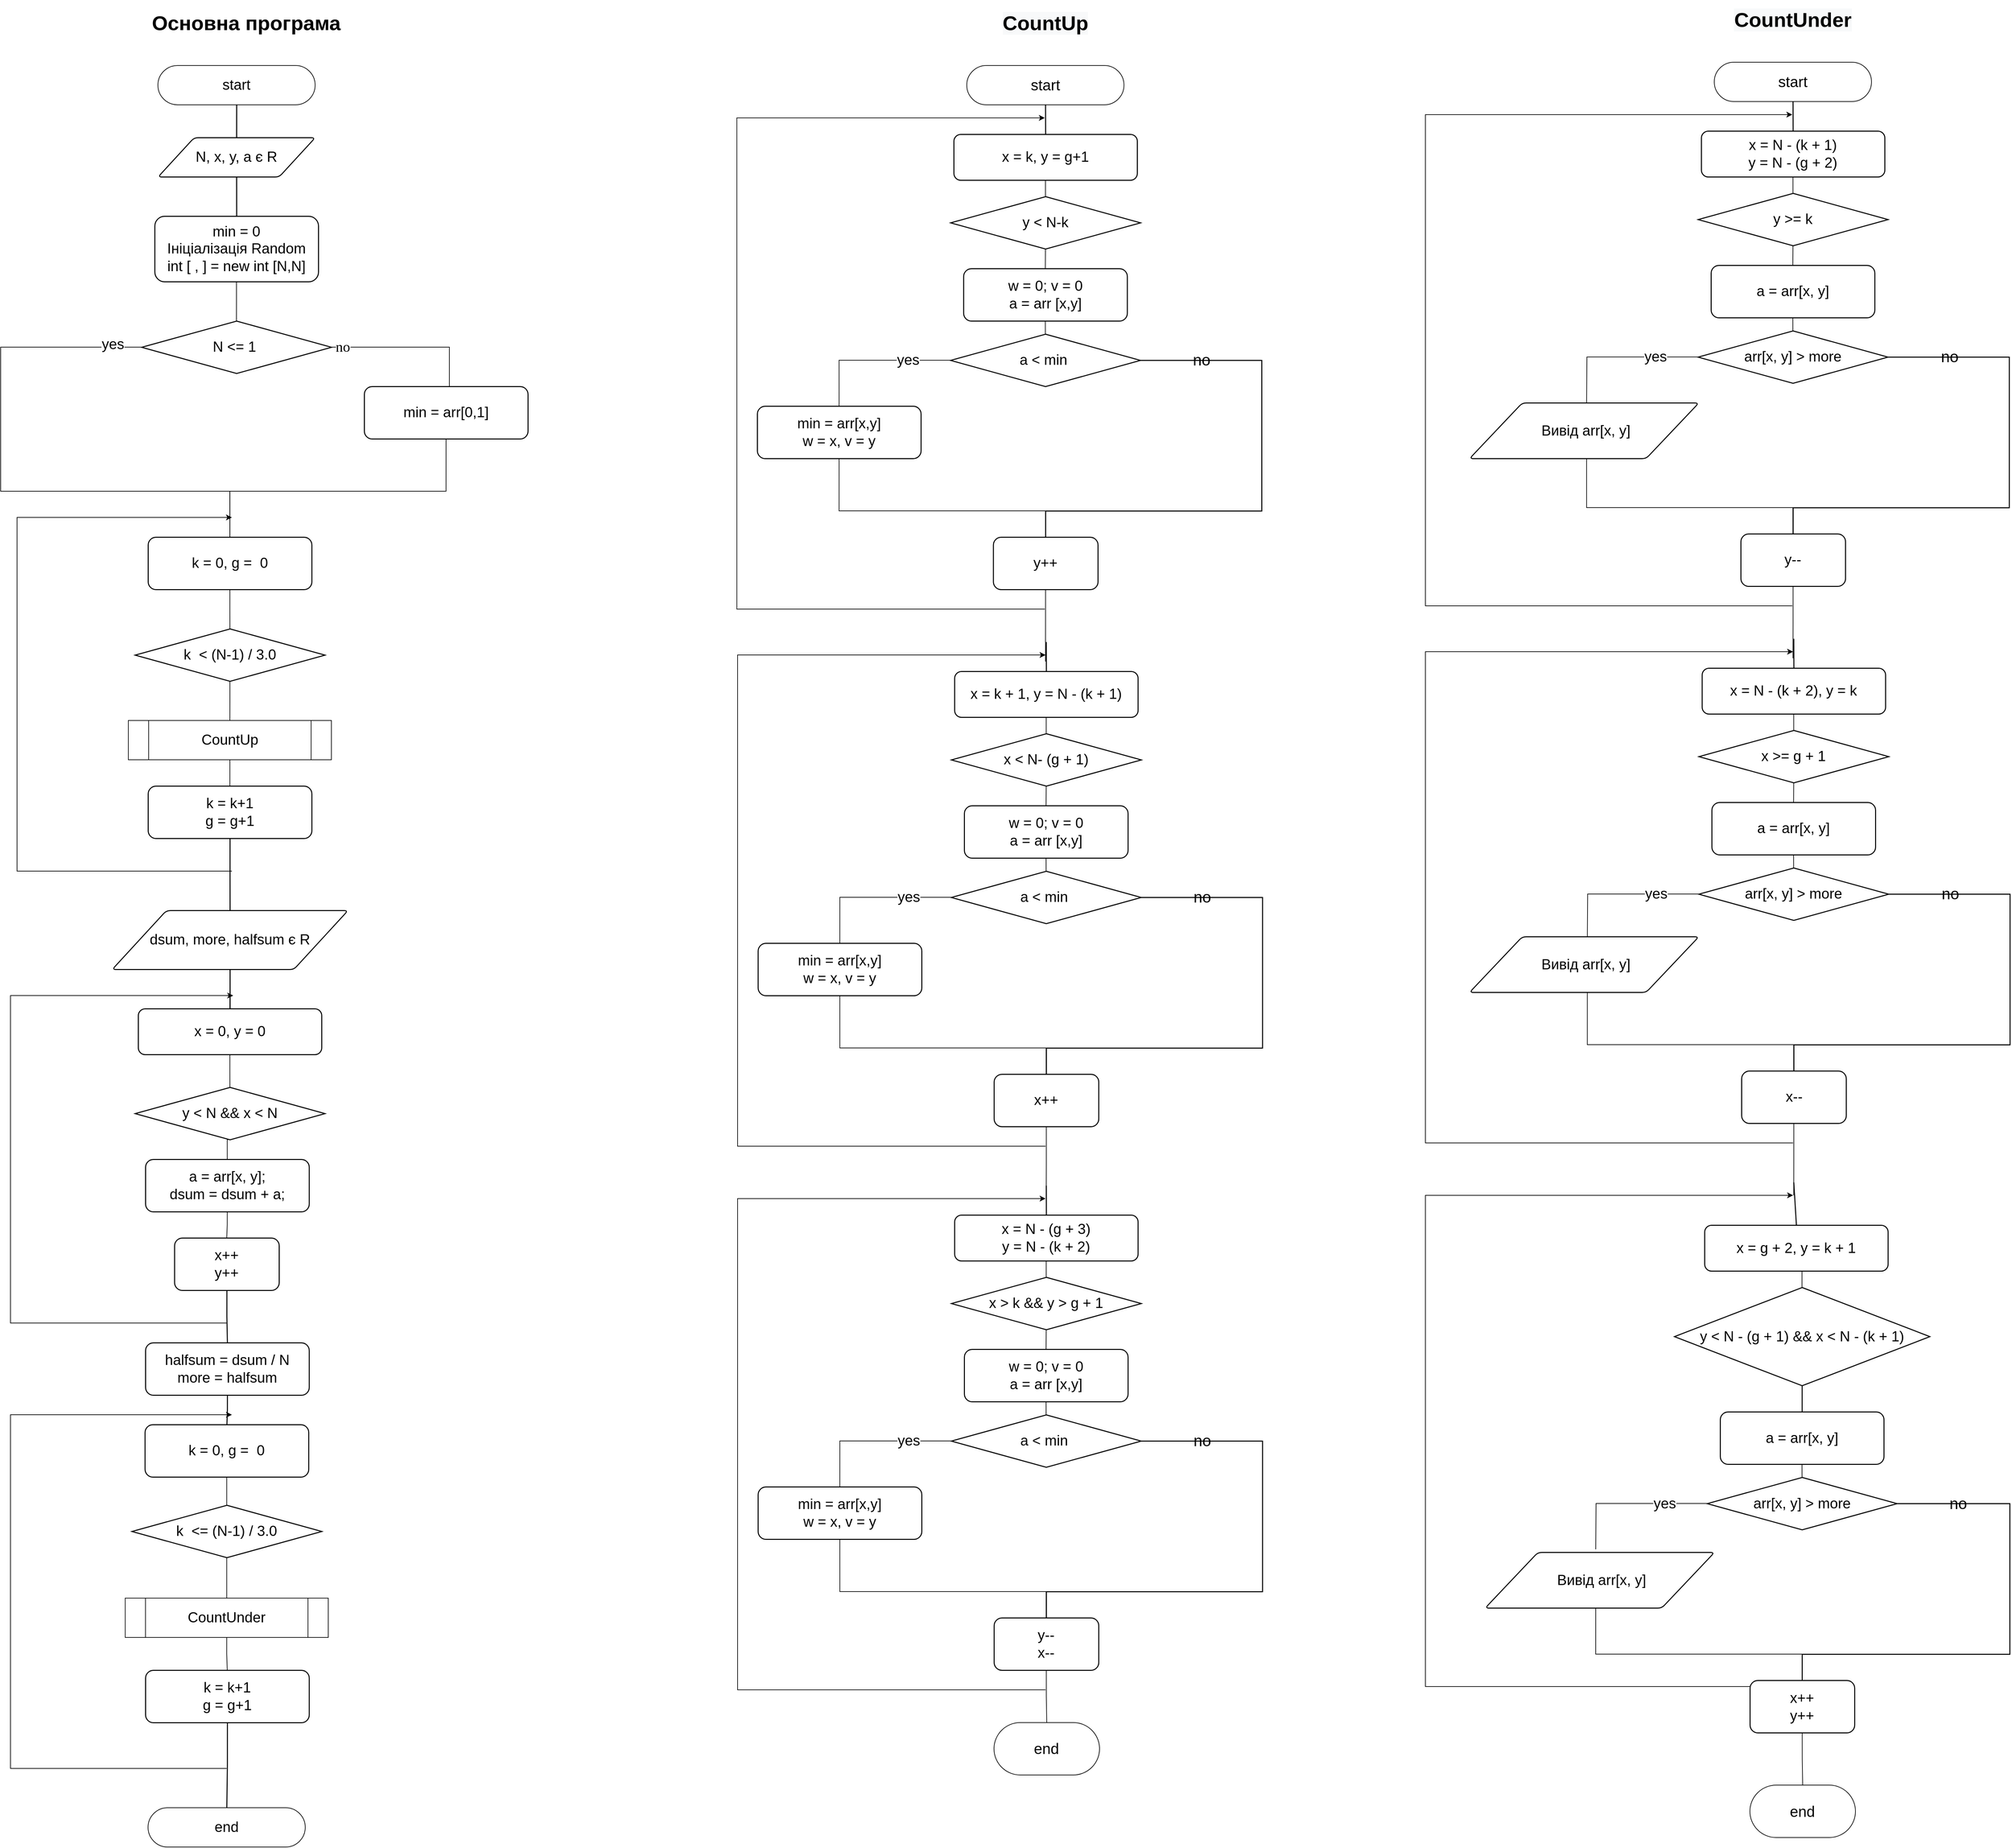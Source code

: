 <mxfile version="15.4.0" type="device"><diagram name="Блок схема" id="W53iU6_dyXVydkvj5QNn"><mxGraphModel dx="2204" dy="361" grid="1" gridSize="10" guides="1" tooltips="1" connect="1" arrows="1" fold="1" page="1" pageScale="1" pageWidth="827" pageHeight="1169" math="0" shadow="0"><root><mxCell id="1rjYnRsXHML5Pjl58rrt-0"/><mxCell id="1rjYnRsXHML5Pjl58rrt-1" parent="1rjYnRsXHML5Pjl58rrt-0"/><mxCell id="1rjYnRsXHML5Pjl58rrt-3" style="edgeStyle=none;curved=1;rounded=0;orthogonalLoop=1;jettySize=auto;html=1;exitX=0.5;exitY=1;exitDx=0;exitDy=0;entryX=0.5;entryY=0;entryDx=0;entryDy=0;endArrow=none;endFill=0;sourcePerimeterSpacing=8;targetPerimeterSpacing=8;strokeWidth=1.5;fontSize=22;" parent="1rjYnRsXHML5Pjl58rrt-1" source="1rjYnRsXHML5Pjl58rrt-12" target="1rjYnRsXHML5Pjl58rrt-9" edge="1"><mxGeometry relative="1" as="geometry"><mxPoint x="450" y="310" as="sourcePoint"/></mxGeometry></mxCell><mxCell id="xF122pOzoEDeg5bbME6U-5" style="edgeStyle=orthogonalEdgeStyle;rounded=0;orthogonalLoop=1;jettySize=auto;html=1;exitX=0;exitY=0.5;exitDx=0;exitDy=0;exitPerimeter=0;endArrow=none;endFill=0;strokeWidth=1;entryX=0.5;entryY=0;entryDx=0;entryDy=0;" parent="1rjYnRsXHML5Pjl58rrt-1" source="1rjYnRsXHML5Pjl58rrt-6" target="xF122pOzoEDeg5bbME6U-7" edge="1"><mxGeometry relative="1" as="geometry"><mxPoint x="90" y="980" as="targetPoint"/></mxGeometry></mxCell><mxCell id="xF122pOzoEDeg5bbME6U-6" value="&lt;font style=&quot;font-size: 24px&quot;&gt;no&lt;br style=&quot;font-size: 24px&quot;&gt;&lt;/font&gt;" style="edgeLabel;html=1;align=center;verticalAlign=middle;resizable=0;points=[];fontSize=24;" parent="xF122pOzoEDeg5bbME6U-5" vertex="1" connectable="0"><mxGeometry x="0.184" y="6" relative="1" as="geometry"><mxPoint x="525" y="-6" as="offset"/></mxGeometry></mxCell><mxCell id="1rjYnRsXHML5Pjl58rrt-6" value="&lt;span style=&quot;font-size: 22px&quot;&gt;a &amp;lt; min&amp;nbsp;&lt;/span&gt;" style="strokeWidth=1.5;html=1;shape=mxgraph.flowchart.decision;whiteSpace=wrap;fontSize=22;" parent="1rjYnRsXHML5Pjl58rrt-1" vertex="1"><mxGeometry x="304.86" y="550" width="290" height="80" as="geometry"/></mxCell><mxCell id="1rjYnRsXHML5Pjl58rrt-7" value="yes" style="edgeStyle=orthogonalEdgeStyle;rounded=0;orthogonalLoop=1;jettySize=auto;html=1;exitX=1;exitY=0.5;exitDx=0;exitDy=0;exitPerimeter=0;fontSize=22;startArrow=none;startFill=0;endArrow=none;endFill=0;strokeWidth=1.5;" parent="1rjYnRsXHML5Pjl58rrt-1" source="1rjYnRsXHML5Pjl58rrt-6" target="xF122pOzoEDeg5bbME6U-17" edge="1"><mxGeometry x="-1" y="-355" relative="1" as="geometry"><mxPoint x="-355" y="-355" as="offset"/><mxPoint x="250" y="350" as="sourcePoint"/><mxPoint x="450" y="1020" as="targetPoint"/><Array as="points"><mxPoint x="780" y="590"/><mxPoint x="780" y="820"/><mxPoint x="450" y="820"/><mxPoint x="450" y="870"/></Array></mxGeometry></mxCell><mxCell id="xF122pOzoEDeg5bbME6U-3" style="edgeStyle=orthogonalEdgeStyle;rounded=0;orthogonalLoop=1;jettySize=auto;html=1;exitX=0.5;exitY=1;exitDx=0;exitDy=0;entryX=0.5;entryY=0;entryDx=0;entryDy=0;entryPerimeter=0;endArrow=none;endFill=0;strokeWidth=1;" parent="1rjYnRsXHML5Pjl58rrt-1" source="1rjYnRsXHML5Pjl58rrt-9" target="xF122pOzoEDeg5bbME6U-2" edge="1"><mxGeometry relative="1" as="geometry"/></mxCell><mxCell id="1rjYnRsXHML5Pjl58rrt-9" value="x = k, y = g+1" style="rounded=1;whiteSpace=wrap;html=1;fontSize=22;strokeWidth=1.5;" parent="1rjYnRsXHML5Pjl58rrt-1" vertex="1"><mxGeometry x="310" y="245" width="280" height="70" as="geometry"/></mxCell><mxCell id="1rjYnRsXHML5Pjl58rrt-12" value="&lt;font style=&quot;font-size: 23px&quot;&gt;start&lt;/font&gt;" style="rounded=1;whiteSpace=wrap;html=1;arcSize=50;" parent="1rjYnRsXHML5Pjl58rrt-1" vertex="1"><mxGeometry x="329.86" y="140" width="240" height="60" as="geometry"/></mxCell><mxCell id="1rjYnRsXHML5Pjl58rrt-60" style="edgeStyle=none;curved=1;rounded=0;orthogonalLoop=1;jettySize=auto;html=1;exitX=0.5;exitY=1;exitDx=0;exitDy=0;entryX=0.5;entryY=0;entryDx=0;entryDy=0;endArrow=none;startSize=14;endSize=14;sourcePerimeterSpacing=8;targetPerimeterSpacing=8;endFill=0;strokeWidth=1.5;fontSize=22;" parent="1rjYnRsXHML5Pjl58rrt-1" source="1rjYnRsXHML5Pjl58rrt-65" target="1rjYnRsXHML5Pjl58rrt-62" edge="1"><mxGeometry relative="1" as="geometry"><mxPoint x="-799.86" y="143" as="sourcePoint"/></mxGeometry></mxCell><mxCell id="1rjYnRsXHML5Pjl58rrt-61" style="edgeStyle=none;curved=1;rounded=0;orthogonalLoop=1;jettySize=auto;html=1;exitX=0.5;exitY=1;exitDx=0;exitDy=0;entryX=0.5;entryY=0;entryDx=0;entryDy=0;endArrow=none;endFill=0;sourcePerimeterSpacing=8;targetPerimeterSpacing=8;strokeWidth=1.5;fontSize=22;" parent="1rjYnRsXHML5Pjl58rrt-1" source="1rjYnRsXHML5Pjl58rrt-62" target="1rjYnRsXHML5Pjl58rrt-64" edge="1"><mxGeometry relative="1" as="geometry"/></mxCell><mxCell id="1rjYnRsXHML5Pjl58rrt-62" value="N, x, y, a є R" style="shape=parallelogram;html=1;strokeWidth=1.5;perimeter=parallelogramPerimeter;whiteSpace=wrap;rounded=1;arcSize=12;size=0.23;fontSize=22;" parent="1rjYnRsXHML5Pjl58rrt-1" vertex="1"><mxGeometry x="-905" y="250" width="240" height="60" as="geometry"/></mxCell><mxCell id="1rjYnRsXHML5Pjl58rrt-63" value="" style="edgeStyle=orthogonalEdgeStyle;rounded=0;orthogonalLoop=1;jettySize=auto;html=1;fontSize=22;endArrow=none;endFill=0;strokeWidth=1;entryX=0.5;entryY=0;entryDx=0;entryDy=0;entryPerimeter=0;" parent="1rjYnRsXHML5Pjl58rrt-1" source="1rjYnRsXHML5Pjl58rrt-64" target="1rjYnRsXHML5Pjl58rrt-69" edge="1"><mxGeometry relative="1" as="geometry"><mxPoint x="-785" y="520" as="targetPoint"/></mxGeometry></mxCell><mxCell id="1rjYnRsXHML5Pjl58rrt-64" value="min = 0&lt;br&gt;Ініціалізація Random&lt;br&gt;int [ , ] = new int [N,N]" style="rounded=1;whiteSpace=wrap;html=1;fontSize=22;strokeWidth=1.5;" parent="1rjYnRsXHML5Pjl58rrt-1" vertex="1"><mxGeometry x="-909.86" y="370" width="249.86" height="100" as="geometry"/></mxCell><mxCell id="1rjYnRsXHML5Pjl58rrt-65" value="&lt;font style=&quot;font-size: 22px;&quot;&gt;start&lt;/font&gt;" style="rounded=1;whiteSpace=wrap;html=1;arcSize=50;fontSize=22;" parent="1rjYnRsXHML5Pjl58rrt-1" vertex="1"><mxGeometry x="-904.93" y="140" width="240" height="60" as="geometry"/></mxCell><mxCell id="1rjYnRsXHML5Pjl58rrt-66" value="&lt;font style=&quot;font-size: 22px;&quot;&gt;end&lt;/font&gt;" style="rounded=1;whiteSpace=wrap;html=1;arcSize=50;fontSize=22;" parent="1rjYnRsXHML5Pjl58rrt-1" vertex="1"><mxGeometry x="-919.996" y="2800" width="240" height="60" as="geometry"/></mxCell><mxCell id="1rjYnRsXHML5Pjl58rrt-67" style="edgeStyle=orthogonalEdgeStyle;rounded=0;orthogonalLoop=1;jettySize=auto;html=1;exitX=0;exitY=0.5;exitDx=0;exitDy=0;exitPerimeter=0;fontSize=22;endArrow=none;endFill=0;strokeWidth=1;" parent="1rjYnRsXHML5Pjl58rrt-1" source="1rjYnRsXHML5Pjl58rrt-69" edge="1"><mxGeometry relative="1" as="geometry"><mxPoint x="-1145" y="710" as="targetPoint"/><Array as="points"><mxPoint x="-1145" y="570"/><mxPoint x="-1145" y="648"/></Array></mxGeometry></mxCell><mxCell id="1rjYnRsXHML5Pjl58rrt-68" value="yes" style="edgeLabel;html=1;align=center;verticalAlign=middle;resizable=0;points=[];fontSize=22;" parent="1rjYnRsXHML5Pjl58rrt-67" vertex="1" connectable="0"><mxGeometry x="-0.755" y="-4" relative="1" as="geometry"><mxPoint x="-1" as="offset"/></mxGeometry></mxCell><mxCell id="1rjYnRsXHML5Pjl58rrt-69" value="&lt;font style=&quot;font-size: 22px&quot;&gt;N &amp;lt;= 1&amp;nbsp;&lt;/font&gt;" style="strokeWidth=1.5;html=1;shape=mxgraph.flowchart.decision;whiteSpace=wrap;rounded=1;fontSize=22;" parent="1rjYnRsXHML5Pjl58rrt-1" vertex="1"><mxGeometry x="-930" y="530" width="290" height="80" as="geometry"/></mxCell><mxCell id="1rjYnRsXHML5Pjl58rrt-70" value="no" style="edgeStyle=orthogonalEdgeStyle;rounded=0;orthogonalLoop=1;jettySize=auto;html=1;exitX=1;exitY=0.5;exitDx=0;exitDy=0;exitPerimeter=0;entryX=0.5;entryY=0;entryDx=0;entryDy=0;fontFamily=Times New Roman;fontSize=22;endArrow=none;endFill=0;strokeWidth=1;" parent="1rjYnRsXHML5Pjl58rrt-1" source="1rjYnRsXHML5Pjl58rrt-69" target="1rjYnRsXHML5Pjl58rrt-77" edge="1"><mxGeometry x="-0.897" relative="1" as="geometry"><mxPoint x="-746" y="580" as="sourcePoint"/><mxPoint x="-770" y="960" as="targetPoint"/><Array as="points"><mxPoint x="-460" y="570"/><mxPoint x="-460" y="670"/></Array><mxPoint as="offset"/></mxGeometry></mxCell><mxCell id="1rjYnRsXHML5Pjl58rrt-72" value="Основна програма" style="text;html=1;strokeColor=none;fillColor=none;align=center;verticalAlign=middle;whiteSpace=wrap;rounded=0;fontSize=31;fontStyle=1" parent="1rjYnRsXHML5Pjl58rrt-1" vertex="1"><mxGeometry x="-950" y="60" width="360" height="30" as="geometry"/></mxCell><mxCell id="1rjYnRsXHML5Pjl58rrt-73" value="&lt;span style=&quot;color: rgb(0 , 0 , 0) ; font-family: &amp;#34;helvetica&amp;#34; ; font-style: normal ; letter-spacing: normal ; text-align: center ; text-indent: 0px ; text-transform: none ; word-spacing: 0px ; background-color: rgb(248 , 249 , 250) ; display: inline ; float: none&quot;&gt;&lt;font style=&quot;font-size: 31px&quot;&gt;CountUp&lt;/font&gt;&lt;/span&gt;" style="text;whiteSpace=wrap;html=1;fontSize=31;rounded=0;align=center;verticalAlign=middle;fontStyle=1" parent="1rjYnRsXHML5Pjl58rrt-1" vertex="1"><mxGeometry x="324.86" y="45" width="250" height="60" as="geometry"/></mxCell><mxCell id="1rjYnRsXHML5Pjl58rrt-74" style="edgeStyle=orthogonalEdgeStyle;rounded=0;orthogonalLoop=1;jettySize=auto;html=1;exitX=0.5;exitY=1;exitDx=0;exitDy=0;endArrow=none;endFill=0;strokeWidth=1;entryX=0.5;entryY=0;entryDx=0;entryDy=0;" parent="1rjYnRsXHML5Pjl58rrt-1" target="1rjYnRsXHML5Pjl58rrt-79" edge="1"><mxGeometry relative="1" as="geometry"><mxPoint x="-790" y="910" as="targetPoint"/><mxPoint x="-1145" y="700" as="sourcePoint"/><Array as="points"><mxPoint x="-1145" y="790"/><mxPoint x="-795" y="790"/></Array></mxGeometry></mxCell><mxCell id="1rjYnRsXHML5Pjl58rrt-76" style="edgeStyle=orthogonalEdgeStyle;rounded=0;orthogonalLoop=1;jettySize=auto;html=1;exitX=0.5;exitY=1;exitDx=0;exitDy=0;endArrow=none;endFill=0;strokeWidth=1;entryX=0.5;entryY=0;entryDx=0;entryDy=0;" parent="1rjYnRsXHML5Pjl58rrt-1" source="1rjYnRsXHML5Pjl58rrt-77" target="1rjYnRsXHML5Pjl58rrt-79" edge="1"><mxGeometry relative="1" as="geometry"><mxPoint x="-790" y="900" as="targetPoint"/><Array as="points"><mxPoint x="-465" y="790"/><mxPoint x="-795" y="790"/></Array></mxGeometry></mxCell><mxCell id="1rjYnRsXHML5Pjl58rrt-77" value="min = arr[0,1]" style="rounded=1;whiteSpace=wrap;html=1;fontSize=22;strokeWidth=1.5;" parent="1rjYnRsXHML5Pjl58rrt-1" vertex="1"><mxGeometry x="-590" y="630" width="249.86" height="80" as="geometry"/></mxCell><mxCell id="1rjYnRsXHML5Pjl58rrt-78" style="edgeStyle=orthogonalEdgeStyle;rounded=0;orthogonalLoop=1;jettySize=auto;html=1;exitX=0.5;exitY=1;exitDx=0;exitDy=0;entryX=0.5;entryY=0;entryDx=0;entryDy=0;entryPerimeter=0;endArrow=none;endFill=0;strokeWidth=1;" parent="1rjYnRsXHML5Pjl58rrt-1" source="1rjYnRsXHML5Pjl58rrt-79" target="1rjYnRsXHML5Pjl58rrt-81" edge="1"><mxGeometry relative="1" as="geometry"/></mxCell><mxCell id="1rjYnRsXHML5Pjl58rrt-79" value="k = 0, g =&amp;nbsp; 0" style="rounded=1;whiteSpace=wrap;html=1;fontSize=22;strokeWidth=1.5;" parent="1rjYnRsXHML5Pjl58rrt-1" vertex="1"><mxGeometry x="-920.0" y="860" width="249.86" height="80" as="geometry"/></mxCell><mxCell id="1rjYnRsXHML5Pjl58rrt-80" style="edgeStyle=orthogonalEdgeStyle;rounded=0;orthogonalLoop=1;jettySize=auto;html=1;exitX=0.5;exitY=1;exitDx=0;exitDy=0;exitPerimeter=0;endArrow=none;endFill=0;strokeWidth=1;" parent="1rjYnRsXHML5Pjl58rrt-1" source="1rjYnRsXHML5Pjl58rrt-81" target="1rjYnRsXHML5Pjl58rrt-83" edge="1"><mxGeometry relative="1" as="geometry"/></mxCell><mxCell id="1rjYnRsXHML5Pjl58rrt-81" value="k&amp;nbsp; &amp;lt; (N-1) / 3.0" style="strokeWidth=1.5;html=1;shape=mxgraph.flowchart.decision;whiteSpace=wrap;fontSize=22;" parent="1rjYnRsXHML5Pjl58rrt-1" vertex="1"><mxGeometry x="-940.0" y="1000" width="290" height="80" as="geometry"/></mxCell><mxCell id="1rjYnRsXHML5Pjl58rrt-82" style="edgeStyle=orthogonalEdgeStyle;rounded=0;orthogonalLoop=1;jettySize=auto;html=1;exitX=0.5;exitY=1;exitDx=0;exitDy=0;entryX=0.5;entryY=0;entryDx=0;entryDy=0;endArrow=none;endFill=0;strokeWidth=1;" parent="1rjYnRsXHML5Pjl58rrt-1" source="1rjYnRsXHML5Pjl58rrt-83" target="1rjYnRsXHML5Pjl58rrt-84" edge="1"><mxGeometry relative="1" as="geometry"/></mxCell><mxCell id="1rjYnRsXHML5Pjl58rrt-83" value="CountUp" style="shape=process;whiteSpace=wrap;html=1;backgroundOutline=1;fontSize=22;" parent="1rjYnRsXHML5Pjl58rrt-1" vertex="1"><mxGeometry x="-950.07" y="1140" width="310" height="60" as="geometry"/></mxCell><mxCell id="Jx92IwK6_6C3jzMkWCbg-19" style="edgeStyle=orthogonalEdgeStyle;rounded=0;orthogonalLoop=1;jettySize=auto;html=1;exitX=0.5;exitY=1;exitDx=0;exitDy=0;entryX=0.5;entryY=0;entryDx=0;entryDy=0;fontSize=24;endArrow=none;endFill=0;strokeWidth=1.5;" parent="1rjYnRsXHML5Pjl58rrt-1" source="1rjYnRsXHML5Pjl58rrt-84" target="Jx92IwK6_6C3jzMkWCbg-18" edge="1"><mxGeometry relative="1" as="geometry"/></mxCell><mxCell id="1rjYnRsXHML5Pjl58rrt-84" value="k = k+1&lt;br&gt;g = g+1" style="rounded=1;whiteSpace=wrap;html=1;fontSize=22;strokeWidth=1.5;" parent="1rjYnRsXHML5Pjl58rrt-1" vertex="1"><mxGeometry x="-920.0" y="1240" width="249.86" height="80" as="geometry"/></mxCell><mxCell id="xF122pOzoEDeg5bbME6U-0" value="" style="endArrow=classic;html=1;rounded=0;edgeStyle=elbowEdgeStyle;" parent="1rjYnRsXHML5Pjl58rrt-1" edge="1"><mxGeometry width="50" height="50" relative="1" as="geometry"><mxPoint x="-792" y="1370" as="sourcePoint"/><mxPoint x="-792" y="830" as="targetPoint"/><Array as="points"><mxPoint x="-1120" y="1100"/></Array></mxGeometry></mxCell><mxCell id="xF122pOzoEDeg5bbME6U-10" style="edgeStyle=orthogonalEdgeStyle;rounded=0;orthogonalLoop=1;jettySize=auto;html=1;exitX=0.5;exitY=1;exitDx=0;exitDy=0;exitPerimeter=0;entryX=0.5;entryY=0;entryDx=0;entryDy=0;fontSize=24;endArrow=none;endFill=0;strokeWidth=1;" parent="1rjYnRsXHML5Pjl58rrt-1" source="xF122pOzoEDeg5bbME6U-2" target="xF122pOzoEDeg5bbME6U-4" edge="1"><mxGeometry relative="1" as="geometry"/></mxCell><mxCell id="xF122pOzoEDeg5bbME6U-2" value="y &amp;lt; N-k" style="strokeWidth=1.5;html=1;shape=mxgraph.flowchart.decision;whiteSpace=wrap;fontSize=22;" parent="1rjYnRsXHML5Pjl58rrt-1" vertex="1"><mxGeometry x="305" y="340" width="290" height="80" as="geometry"/></mxCell><mxCell id="xF122pOzoEDeg5bbME6U-11" style="edgeStyle=orthogonalEdgeStyle;rounded=0;orthogonalLoop=1;jettySize=auto;html=1;exitX=0.5;exitY=1;exitDx=0;exitDy=0;entryX=0.5;entryY=0;entryDx=0;entryDy=0;entryPerimeter=0;fontSize=24;endArrow=none;endFill=0;strokeWidth=1;" parent="1rjYnRsXHML5Pjl58rrt-1" source="xF122pOzoEDeg5bbME6U-4" target="1rjYnRsXHML5Pjl58rrt-6" edge="1"><mxGeometry relative="1" as="geometry"/></mxCell><mxCell id="xF122pOzoEDeg5bbME6U-4" value="w = 0; v = 0&lt;br&gt;a = arr [x,y]" style="rounded=1;whiteSpace=wrap;html=1;fontSize=22;strokeWidth=1.5;" parent="1rjYnRsXHML5Pjl58rrt-1" vertex="1"><mxGeometry x="324.86" y="450" width="249.86" height="80" as="geometry"/></mxCell><mxCell id="xF122pOzoEDeg5bbME6U-9" style="edgeStyle=orthogonalEdgeStyle;rounded=0;orthogonalLoop=1;jettySize=auto;html=1;exitX=0.5;exitY=1;exitDx=0;exitDy=0;fontSize=24;endArrow=none;endFill=0;strokeWidth=1;" parent="1rjYnRsXHML5Pjl58rrt-1" source="xF122pOzoEDeg5bbME6U-7" edge="1"><mxGeometry relative="1" as="geometry"><mxPoint x="450" y="880" as="targetPoint"/><Array as="points"><mxPoint x="135" y="820"/><mxPoint x="450" y="820"/></Array></mxGeometry></mxCell><mxCell id="xF122pOzoEDeg5bbME6U-7" value="min = arr[x,y]&lt;br&gt;w = x, v = y" style="rounded=1;whiteSpace=wrap;html=1;fontSize=22;strokeWidth=1.5;" parent="1rjYnRsXHML5Pjl58rrt-1" vertex="1"><mxGeometry x="10.0" y="660" width="249.86" height="80" as="geometry"/></mxCell><mxCell id="xF122pOzoEDeg5bbME6U-15" value="" style="endArrow=classic;html=1;rounded=0;edgeStyle=elbowEdgeStyle;" parent="1rjYnRsXHML5Pjl58rrt-1" edge="1"><mxGeometry width="50" height="50" relative="1" as="geometry"><mxPoint x="449" y="970" as="sourcePoint"/><mxPoint x="449" y="220" as="targetPoint"/><Array as="points"><mxPoint x="-21.14" y="570"/></Array></mxGeometry></mxCell><mxCell id="xF122pOzoEDeg5bbME6U-18" style="edgeStyle=orthogonalEdgeStyle;rounded=0;orthogonalLoop=1;jettySize=auto;html=1;exitX=0.5;exitY=1;exitDx=0;exitDy=0;fontSize=24;endArrow=none;endFill=0;strokeWidth=1;" parent="1rjYnRsXHML5Pjl58rrt-1" source="xF122pOzoEDeg5bbME6U-17" edge="1"><mxGeometry relative="1" as="geometry"><mxPoint x="450" y="1050" as="targetPoint"/></mxGeometry></mxCell><mxCell id="xF122pOzoEDeg5bbME6U-17" value="y++" style="rounded=1;whiteSpace=wrap;html=1;fontSize=22;strokeWidth=1.5;" parent="1rjYnRsXHML5Pjl58rrt-1" vertex="1"><mxGeometry x="370.28" y="860" width="159.72" height="80" as="geometry"/></mxCell><mxCell id="xF122pOzoEDeg5bbME6U-19" style="edgeStyle=none;curved=1;rounded=0;orthogonalLoop=1;jettySize=auto;html=1;exitX=0.5;exitY=1;exitDx=0;exitDy=0;entryX=0.5;entryY=0;entryDx=0;entryDy=0;endArrow=none;endFill=0;sourcePerimeterSpacing=8;targetPerimeterSpacing=8;strokeWidth=1.5;fontSize=22;" parent="1rjYnRsXHML5Pjl58rrt-1" target="xF122pOzoEDeg5bbME6U-25" edge="1"><mxGeometry relative="1" as="geometry"><mxPoint x="451.0" y="1020" as="sourcePoint"/></mxGeometry></mxCell><mxCell id="xF122pOzoEDeg5bbME6U-20" style="edgeStyle=orthogonalEdgeStyle;rounded=0;orthogonalLoop=1;jettySize=auto;html=1;exitX=0;exitY=0.5;exitDx=0;exitDy=0;exitPerimeter=0;endArrow=none;endFill=0;strokeWidth=1;entryX=0.5;entryY=0;entryDx=0;entryDy=0;" parent="1rjYnRsXHML5Pjl58rrt-1" source="xF122pOzoEDeg5bbME6U-22" target="xF122pOzoEDeg5bbME6U-31" edge="1"><mxGeometry relative="1" as="geometry"><mxPoint x="91.14" y="1800" as="targetPoint"/></mxGeometry></mxCell><mxCell id="xF122pOzoEDeg5bbME6U-21" value="&lt;font style=&quot;font-size: 24px&quot;&gt;no&lt;br style=&quot;font-size: 24px&quot;&gt;&lt;/font&gt;" style="edgeLabel;html=1;align=center;verticalAlign=middle;resizable=0;points=[];fontSize=24;" parent="xF122pOzoEDeg5bbME6U-20" vertex="1" connectable="0"><mxGeometry x="0.184" y="6" relative="1" as="geometry"><mxPoint x="525" y="-6" as="offset"/></mxGeometry></mxCell><mxCell id="xF122pOzoEDeg5bbME6U-22" value="&lt;span style=&quot;font-size: 22px&quot;&gt;a &amp;lt; min&amp;nbsp;&lt;/span&gt;" style="strokeWidth=1.5;html=1;shape=mxgraph.flowchart.decision;whiteSpace=wrap;fontSize=22;" parent="1rjYnRsXHML5Pjl58rrt-1" vertex="1"><mxGeometry x="306" y="1370" width="290" height="80" as="geometry"/></mxCell><mxCell id="xF122pOzoEDeg5bbME6U-23" value="yes" style="edgeStyle=orthogonalEdgeStyle;rounded=0;orthogonalLoop=1;jettySize=auto;html=1;exitX=1;exitY=0.5;exitDx=0;exitDy=0;exitPerimeter=0;fontSize=22;startArrow=none;startFill=0;endArrow=none;endFill=0;strokeWidth=1.5;" parent="1rjYnRsXHML5Pjl58rrt-1" source="xF122pOzoEDeg5bbME6U-22" target="xF122pOzoEDeg5bbME6U-34" edge="1"><mxGeometry x="-1" y="-355" relative="1" as="geometry"><mxPoint x="-355" y="-355" as="offset"/><mxPoint x="251.14" y="1170" as="sourcePoint"/><mxPoint x="451.14" y="1840" as="targetPoint"/><Array as="points"><mxPoint x="781.14" y="1410"/><mxPoint x="781.14" y="1640"/><mxPoint x="451.14" y="1640"/><mxPoint x="451.14" y="1690"/></Array></mxGeometry></mxCell><mxCell id="xF122pOzoEDeg5bbME6U-24" style="edgeStyle=orthogonalEdgeStyle;rounded=0;orthogonalLoop=1;jettySize=auto;html=1;exitX=0.5;exitY=1;exitDx=0;exitDy=0;entryX=0.5;entryY=0;entryDx=0;entryDy=0;entryPerimeter=0;endArrow=none;endFill=0;strokeWidth=1;" parent="1rjYnRsXHML5Pjl58rrt-1" source="xF122pOzoEDeg5bbME6U-25" target="xF122pOzoEDeg5bbME6U-27" edge="1"><mxGeometry relative="1" as="geometry"/></mxCell><mxCell id="xF122pOzoEDeg5bbME6U-25" value="x = k + 1, y = N - (k + 1)" style="rounded=1;whiteSpace=wrap;html=1;fontSize=22;strokeWidth=1.5;" parent="1rjYnRsXHML5Pjl58rrt-1" vertex="1"><mxGeometry x="311.14" y="1065" width="280" height="70" as="geometry"/></mxCell><mxCell id="xF122pOzoEDeg5bbME6U-26" style="edgeStyle=orthogonalEdgeStyle;rounded=0;orthogonalLoop=1;jettySize=auto;html=1;exitX=0.5;exitY=1;exitDx=0;exitDy=0;exitPerimeter=0;entryX=0.5;entryY=0;entryDx=0;entryDy=0;fontSize=24;endArrow=none;endFill=0;strokeWidth=1;" parent="1rjYnRsXHML5Pjl58rrt-1" source="xF122pOzoEDeg5bbME6U-27" target="xF122pOzoEDeg5bbME6U-29" edge="1"><mxGeometry relative="1" as="geometry"/></mxCell><mxCell id="xF122pOzoEDeg5bbME6U-27" value="x &amp;lt; N- (g + 1)" style="strokeWidth=1.5;html=1;shape=mxgraph.flowchart.decision;whiteSpace=wrap;fontSize=22;" parent="1rjYnRsXHML5Pjl58rrt-1" vertex="1"><mxGeometry x="306.14" y="1160" width="290" height="80" as="geometry"/></mxCell><mxCell id="xF122pOzoEDeg5bbME6U-28" style="edgeStyle=orthogonalEdgeStyle;rounded=0;orthogonalLoop=1;jettySize=auto;html=1;exitX=0.5;exitY=1;exitDx=0;exitDy=0;entryX=0.5;entryY=0;entryDx=0;entryDy=0;entryPerimeter=0;fontSize=24;endArrow=none;endFill=0;strokeWidth=1;" parent="1rjYnRsXHML5Pjl58rrt-1" source="xF122pOzoEDeg5bbME6U-29" target="xF122pOzoEDeg5bbME6U-22" edge="1"><mxGeometry relative="1" as="geometry"/></mxCell><mxCell id="xF122pOzoEDeg5bbME6U-29" value="w = 0; v = 0&lt;br&gt;a = arr [x,y]" style="rounded=1;whiteSpace=wrap;html=1;fontSize=22;strokeWidth=1.5;" parent="1rjYnRsXHML5Pjl58rrt-1" vertex="1"><mxGeometry x="326.0" y="1270" width="249.86" height="80" as="geometry"/></mxCell><mxCell id="xF122pOzoEDeg5bbME6U-30" style="edgeStyle=orthogonalEdgeStyle;rounded=0;orthogonalLoop=1;jettySize=auto;html=1;exitX=0.5;exitY=1;exitDx=0;exitDy=0;fontSize=24;endArrow=none;endFill=0;strokeWidth=1;" parent="1rjYnRsXHML5Pjl58rrt-1" source="xF122pOzoEDeg5bbME6U-31" edge="1"><mxGeometry relative="1" as="geometry"><mxPoint x="451.14" y="1700" as="targetPoint"/><Array as="points"><mxPoint x="136.14" y="1640"/><mxPoint x="451.14" y="1640"/></Array></mxGeometry></mxCell><mxCell id="xF122pOzoEDeg5bbME6U-31" value="min = arr[x,y]&lt;br&gt;w = x, v = y" style="rounded=1;whiteSpace=wrap;html=1;fontSize=22;strokeWidth=1.5;" parent="1rjYnRsXHML5Pjl58rrt-1" vertex="1"><mxGeometry x="11.14" y="1480" width="249.86" height="80" as="geometry"/></mxCell><mxCell id="xF122pOzoEDeg5bbME6U-32" value="" style="endArrow=classic;html=1;rounded=0;edgeStyle=elbowEdgeStyle;" parent="1rjYnRsXHML5Pjl58rrt-1" edge="1"><mxGeometry width="50" height="50" relative="1" as="geometry"><mxPoint x="450.14" y="1790" as="sourcePoint"/><mxPoint x="450.14" y="1040" as="targetPoint"/><Array as="points"><mxPoint x="-20" y="1390"/></Array></mxGeometry></mxCell><mxCell id="xF122pOzoEDeg5bbME6U-33" style="edgeStyle=orthogonalEdgeStyle;rounded=0;orthogonalLoop=1;jettySize=auto;html=1;exitX=0.5;exitY=1;exitDx=0;exitDy=0;fontSize=24;endArrow=none;endFill=0;strokeWidth=1;" parent="1rjYnRsXHML5Pjl58rrt-1" source="xF122pOzoEDeg5bbME6U-34" edge="1"><mxGeometry relative="1" as="geometry"><mxPoint x="451.14" y="1870" as="targetPoint"/></mxGeometry></mxCell><mxCell id="xF122pOzoEDeg5bbME6U-34" value="x++" style="rounded=1;whiteSpace=wrap;html=1;fontSize=22;strokeWidth=1.5;" parent="1rjYnRsXHML5Pjl58rrt-1" vertex="1"><mxGeometry x="371.42" y="1680" width="159.72" height="80" as="geometry"/></mxCell><mxCell id="xF122pOzoEDeg5bbME6U-35" style="edgeStyle=none;curved=1;rounded=0;orthogonalLoop=1;jettySize=auto;html=1;exitX=0.5;exitY=1;exitDx=0;exitDy=0;entryX=0.5;entryY=0;entryDx=0;entryDy=0;endArrow=none;endFill=0;sourcePerimeterSpacing=8;targetPerimeterSpacing=8;strokeWidth=1.5;fontSize=22;" parent="1rjYnRsXHML5Pjl58rrt-1" target="xF122pOzoEDeg5bbME6U-41" edge="1"><mxGeometry relative="1" as="geometry"><mxPoint x="451.0" y="1850" as="sourcePoint"/></mxGeometry></mxCell><mxCell id="xF122pOzoEDeg5bbME6U-36" style="edgeStyle=orthogonalEdgeStyle;rounded=0;orthogonalLoop=1;jettySize=auto;html=1;exitX=0;exitY=0.5;exitDx=0;exitDy=0;exitPerimeter=0;endArrow=none;endFill=0;strokeWidth=1;entryX=0.5;entryY=0;entryDx=0;entryDy=0;" parent="1rjYnRsXHML5Pjl58rrt-1" source="xF122pOzoEDeg5bbME6U-38" target="xF122pOzoEDeg5bbME6U-47" edge="1"><mxGeometry relative="1" as="geometry"><mxPoint x="91.14" y="2630" as="targetPoint"/></mxGeometry></mxCell><mxCell id="xF122pOzoEDeg5bbME6U-37" value="&lt;font style=&quot;font-size: 24px&quot;&gt;no&lt;br style=&quot;font-size: 24px&quot;&gt;&lt;/font&gt;" style="edgeLabel;html=1;align=center;verticalAlign=middle;resizable=0;points=[];fontSize=24;" parent="xF122pOzoEDeg5bbME6U-36" vertex="1" connectable="0"><mxGeometry x="0.184" y="6" relative="1" as="geometry"><mxPoint x="525" y="-6" as="offset"/></mxGeometry></mxCell><mxCell id="xF122pOzoEDeg5bbME6U-38" value="&lt;span style=&quot;font-size: 22px&quot;&gt;a &amp;lt; min&amp;nbsp;&lt;/span&gt;" style="strokeWidth=1.5;html=1;shape=mxgraph.flowchart.decision;whiteSpace=wrap;fontSize=22;" parent="1rjYnRsXHML5Pjl58rrt-1" vertex="1"><mxGeometry x="306" y="2200" width="290" height="80" as="geometry"/></mxCell><mxCell id="xF122pOzoEDeg5bbME6U-39" value="yes" style="edgeStyle=orthogonalEdgeStyle;rounded=0;orthogonalLoop=1;jettySize=auto;html=1;exitX=1;exitY=0.5;exitDx=0;exitDy=0;exitPerimeter=0;fontSize=22;startArrow=none;startFill=0;endArrow=none;endFill=0;strokeWidth=1.5;" parent="1rjYnRsXHML5Pjl58rrt-1" source="xF122pOzoEDeg5bbME6U-38" target="xF122pOzoEDeg5bbME6U-50" edge="1"><mxGeometry x="-1" y="-355" relative="1" as="geometry"><mxPoint x="-355" y="-355" as="offset"/><mxPoint x="251.14" y="2000" as="sourcePoint"/><mxPoint x="451.14" y="2670" as="targetPoint"/><Array as="points"><mxPoint x="781.14" y="2240"/><mxPoint x="781.14" y="2470"/><mxPoint x="451.14" y="2470"/><mxPoint x="451.14" y="2520"/></Array></mxGeometry></mxCell><mxCell id="xF122pOzoEDeg5bbME6U-40" style="edgeStyle=orthogonalEdgeStyle;rounded=0;orthogonalLoop=1;jettySize=auto;html=1;exitX=0.5;exitY=1;exitDx=0;exitDy=0;entryX=0.5;entryY=0;entryDx=0;entryDy=0;entryPerimeter=0;endArrow=none;endFill=0;strokeWidth=1;" parent="1rjYnRsXHML5Pjl58rrt-1" source="xF122pOzoEDeg5bbME6U-41" target="xF122pOzoEDeg5bbME6U-43" edge="1"><mxGeometry relative="1" as="geometry"/></mxCell><mxCell id="xF122pOzoEDeg5bbME6U-41" value="x = N - (g + 3)&lt;br&gt;y = N - (k + 2)" style="rounded=1;whiteSpace=wrap;html=1;fontSize=22;strokeWidth=1.5;" parent="1rjYnRsXHML5Pjl58rrt-1" vertex="1"><mxGeometry x="311.14" y="1895" width="280" height="70" as="geometry"/></mxCell><mxCell id="xF122pOzoEDeg5bbME6U-42" style="edgeStyle=orthogonalEdgeStyle;rounded=0;orthogonalLoop=1;jettySize=auto;html=1;exitX=0.5;exitY=1;exitDx=0;exitDy=0;exitPerimeter=0;entryX=0.5;entryY=0;entryDx=0;entryDy=0;fontSize=24;endArrow=none;endFill=0;strokeWidth=1;" parent="1rjYnRsXHML5Pjl58rrt-1" source="xF122pOzoEDeg5bbME6U-43" target="xF122pOzoEDeg5bbME6U-45" edge="1"><mxGeometry relative="1" as="geometry"/></mxCell><mxCell id="xF122pOzoEDeg5bbME6U-43" value="x &amp;gt; k &amp;amp;&amp;amp; y &amp;gt; g + 1" style="strokeWidth=1.5;html=1;shape=mxgraph.flowchart.decision;whiteSpace=wrap;fontSize=22;" parent="1rjYnRsXHML5Pjl58rrt-1" vertex="1"><mxGeometry x="306.14" y="1990" width="290" height="80" as="geometry"/></mxCell><mxCell id="xF122pOzoEDeg5bbME6U-44" style="edgeStyle=orthogonalEdgeStyle;rounded=0;orthogonalLoop=1;jettySize=auto;html=1;exitX=0.5;exitY=1;exitDx=0;exitDy=0;entryX=0.5;entryY=0;entryDx=0;entryDy=0;entryPerimeter=0;fontSize=24;endArrow=none;endFill=0;strokeWidth=1;" parent="1rjYnRsXHML5Pjl58rrt-1" source="xF122pOzoEDeg5bbME6U-45" target="xF122pOzoEDeg5bbME6U-38" edge="1"><mxGeometry relative="1" as="geometry"/></mxCell><mxCell id="xF122pOzoEDeg5bbME6U-45" value="w = 0; v = 0&lt;br&gt;a = arr [x,y]" style="rounded=1;whiteSpace=wrap;html=1;fontSize=22;strokeWidth=1.5;" parent="1rjYnRsXHML5Pjl58rrt-1" vertex="1"><mxGeometry x="326.0" y="2100" width="249.86" height="80" as="geometry"/></mxCell><mxCell id="xF122pOzoEDeg5bbME6U-46" style="edgeStyle=orthogonalEdgeStyle;rounded=0;orthogonalLoop=1;jettySize=auto;html=1;exitX=0.5;exitY=1;exitDx=0;exitDy=0;fontSize=24;endArrow=none;endFill=0;strokeWidth=1;" parent="1rjYnRsXHML5Pjl58rrt-1" source="xF122pOzoEDeg5bbME6U-47" edge="1"><mxGeometry relative="1" as="geometry"><mxPoint x="451.14" y="2530" as="targetPoint"/><Array as="points"><mxPoint x="136.14" y="2470"/><mxPoint x="451.14" y="2470"/></Array></mxGeometry></mxCell><mxCell id="xF122pOzoEDeg5bbME6U-47" value="min = arr[x,y]&lt;br&gt;w = x, v = y" style="rounded=1;whiteSpace=wrap;html=1;fontSize=22;strokeWidth=1.5;" parent="1rjYnRsXHML5Pjl58rrt-1" vertex="1"><mxGeometry x="11.14" y="2310" width="249.86" height="80" as="geometry"/></mxCell><mxCell id="xF122pOzoEDeg5bbME6U-48" value="" style="endArrow=classic;html=1;rounded=0;edgeStyle=elbowEdgeStyle;" parent="1rjYnRsXHML5Pjl58rrt-1" edge="1"><mxGeometry width="50" height="50" relative="1" as="geometry"><mxPoint x="450.14" y="2620" as="sourcePoint"/><mxPoint x="450.14" y="1870" as="targetPoint"/><Array as="points"><mxPoint x="-20" y="2220"/></Array></mxGeometry></mxCell><mxCell id="xF122pOzoEDeg5bbME6U-49" style="edgeStyle=orthogonalEdgeStyle;rounded=0;orthogonalLoop=1;jettySize=auto;html=1;exitX=0.5;exitY=1;exitDx=0;exitDy=0;fontSize=24;endArrow=none;endFill=0;strokeWidth=1;" parent="1rjYnRsXHML5Pjl58rrt-1" source="xF122pOzoEDeg5bbME6U-50" target="Jx92IwK6_6C3jzMkWCbg-0" edge="1"><mxGeometry relative="1" as="geometry"><mxPoint x="451.14" y="2700" as="targetPoint"/></mxGeometry></mxCell><mxCell id="xF122pOzoEDeg5bbME6U-50" value="y--&lt;br&gt;x--" style="rounded=1;whiteSpace=wrap;html=1;fontSize=22;strokeWidth=1.5;" parent="1rjYnRsXHML5Pjl58rrt-1" vertex="1"><mxGeometry x="371.42" y="2510" width="159.72" height="80" as="geometry"/></mxCell><mxCell id="Jx92IwK6_6C3jzMkWCbg-0" value="&lt;font style=&quot;font-size: 23px&quot;&gt;end&lt;/font&gt;" style="rounded=1;whiteSpace=wrap;html=1;arcSize=50;fontSize=24;" parent="1rjYnRsXHML5Pjl58rrt-1" vertex="1"><mxGeometry x="371.42" y="2670" width="161.14" height="80" as="geometry"/></mxCell><mxCell id="Jx92IwK6_6C3jzMkWCbg-7" style="edgeStyle=orthogonalEdgeStyle;rounded=0;orthogonalLoop=1;jettySize=auto;html=1;exitX=0.5;exitY=1;exitDx=0;exitDy=0;entryX=0.5;entryY=0;entryDx=0;entryDy=0;entryPerimeter=0;endArrow=none;endFill=0;strokeWidth=1;" parent="1rjYnRsXHML5Pjl58rrt-1" source="Jx92IwK6_6C3jzMkWCbg-8" target="Jx92IwK6_6C3jzMkWCbg-10" edge="1"><mxGeometry relative="1" as="geometry"/></mxCell><mxCell id="Jx92IwK6_6C3jzMkWCbg-8" value="x = 0, y = 0" style="rounded=1;whiteSpace=wrap;html=1;fontSize=22;strokeWidth=1.5;" parent="1rjYnRsXHML5Pjl58rrt-1" vertex="1"><mxGeometry x="-935.07" y="1580" width="280" height="70" as="geometry"/></mxCell><mxCell id="Jx92IwK6_6C3jzMkWCbg-9" style="edgeStyle=orthogonalEdgeStyle;rounded=0;orthogonalLoop=1;jettySize=auto;html=1;exitX=0.5;exitY=1;exitDx=0;exitDy=0;exitPerimeter=0;entryX=0.5;entryY=0;entryDx=0;entryDy=0;fontSize=24;endArrow=none;endFill=0;strokeWidth=1;" parent="1rjYnRsXHML5Pjl58rrt-1" source="Jx92IwK6_6C3jzMkWCbg-10" target="Jx92IwK6_6C3jzMkWCbg-12" edge="1"><mxGeometry relative="1" as="geometry"/></mxCell><mxCell id="Jx92IwK6_6C3jzMkWCbg-10" value="y &amp;lt; N &amp;amp;&amp;amp; x &amp;lt; N" style="strokeWidth=1.5;html=1;shape=mxgraph.flowchart.decision;whiteSpace=wrap;fontSize=22;" parent="1rjYnRsXHML5Pjl58rrt-1" vertex="1"><mxGeometry x="-940" y="1700" width="290" height="80" as="geometry"/></mxCell><mxCell id="Jx92IwK6_6C3jzMkWCbg-11" style="edgeStyle=orthogonalEdgeStyle;rounded=0;orthogonalLoop=1;jettySize=auto;html=1;exitX=0.5;exitY=1;exitDx=0;exitDy=0;entryX=0.5;entryY=0;entryDx=0;entryDy=0;fontSize=24;endArrow=none;endFill=0;strokeWidth=1;" parent="1rjYnRsXHML5Pjl58rrt-1" source="Jx92IwK6_6C3jzMkWCbg-12" target="Jx92IwK6_6C3jzMkWCbg-16" edge="1"><mxGeometry relative="1" as="geometry"><mxPoint x="-799" y="1910" as="targetPoint"/></mxGeometry></mxCell><mxCell id="Jx92IwK6_6C3jzMkWCbg-12" value="&lt;div&gt;a = arr[x, y];&lt;/div&gt;&lt;div&gt;&lt;span&gt;dsum = dsum + a;&lt;/span&gt;&lt;/div&gt;" style="rounded=1;whiteSpace=wrap;html=1;fontSize=22;strokeWidth=1.5;" parent="1rjYnRsXHML5Pjl58rrt-1" vertex="1"><mxGeometry x="-924.0" y="1810" width="249.86" height="80" as="geometry"/></mxCell><mxCell id="Jx92IwK6_6C3jzMkWCbg-15" value="" style="endArrow=classic;html=1;rounded=0;edgeStyle=elbowEdgeStyle;" parent="1rjYnRsXHML5Pjl58rrt-1" edge="1"><mxGeometry width="50" height="50" relative="1" as="geometry"><mxPoint x="-800" y="2060" as="sourcePoint"/><mxPoint x="-790" y="1560" as="targetPoint"/><Array as="points"><mxPoint x="-1130" y="1820"/></Array></mxGeometry></mxCell><mxCell id="Jx92IwK6_6C3jzMkWCbg-23" style="edgeStyle=orthogonalEdgeStyle;rounded=0;orthogonalLoop=1;jettySize=auto;html=1;exitX=0.5;exitY=1;exitDx=0;exitDy=0;entryX=0.5;entryY=0;entryDx=0;entryDy=0;fontSize=24;endArrow=none;endFill=0;strokeWidth=1.5;" parent="1rjYnRsXHML5Pjl58rrt-1" source="Jx92IwK6_6C3jzMkWCbg-16" target="Jx92IwK6_6C3jzMkWCbg-22" edge="1"><mxGeometry relative="1" as="geometry"/></mxCell><mxCell id="Jx92IwK6_6C3jzMkWCbg-16" value="x++&lt;br&gt;y++" style="rounded=1;whiteSpace=wrap;html=1;fontSize=22;strokeWidth=1.5;" parent="1rjYnRsXHML5Pjl58rrt-1" vertex="1"><mxGeometry x="-879.72" y="1930" width="159.72" height="80" as="geometry"/></mxCell><mxCell id="Jx92IwK6_6C3jzMkWCbg-20" value="" style="edgeStyle=orthogonalEdgeStyle;rounded=0;orthogonalLoop=1;jettySize=auto;html=1;fontSize=24;endArrow=none;endFill=0;strokeWidth=1.5;" parent="1rjYnRsXHML5Pjl58rrt-1" source="Jx92IwK6_6C3jzMkWCbg-18" target="Jx92IwK6_6C3jzMkWCbg-8" edge="1"><mxGeometry relative="1" as="geometry"/></mxCell><mxCell id="Jx92IwK6_6C3jzMkWCbg-21" style="edgeStyle=orthogonalEdgeStyle;rounded=0;orthogonalLoop=1;jettySize=auto;html=1;exitX=0.5;exitY=1;exitDx=0;exitDy=0;entryX=0.5;entryY=0;entryDx=0;entryDy=0;fontSize=24;endArrow=none;endFill=0;strokeWidth=1.5;" parent="1rjYnRsXHML5Pjl58rrt-1" source="Jx92IwK6_6C3jzMkWCbg-18" target="Jx92IwK6_6C3jzMkWCbg-8" edge="1"><mxGeometry relative="1" as="geometry"/></mxCell><mxCell id="Jx92IwK6_6C3jzMkWCbg-18" value="&lt;div&gt;dsum, more,&amp;nbsp;&lt;span&gt;halfsum є R&lt;/span&gt;&lt;/div&gt;" style="shape=parallelogram;html=1;strokeWidth=1.5;perimeter=parallelogramPerimeter;whiteSpace=wrap;rounded=1;arcSize=12;size=0.23;fontSize=22;" parent="1rjYnRsXHML5Pjl58rrt-1" vertex="1"><mxGeometry x="-975" y="1430" width="360" height="90" as="geometry"/></mxCell><mxCell id="Jx92IwK6_6C3jzMkWCbg-32" style="edgeStyle=orthogonalEdgeStyle;rounded=0;orthogonalLoop=1;jettySize=auto;html=1;exitX=0.5;exitY=1;exitDx=0;exitDy=0;fontSize=24;endArrow=none;endFill=0;strokeWidth=1.5;" parent="1rjYnRsXHML5Pjl58rrt-1" source="Jx92IwK6_6C3jzMkWCbg-22" target="Jx92IwK6_6C3jzMkWCbg-25" edge="1"><mxGeometry relative="1" as="geometry"><mxPoint x="-789.14" y="2265" as="sourcePoint"/></mxGeometry></mxCell><mxCell id="Jx92IwK6_6C3jzMkWCbg-22" value="&lt;div&gt;halfsum = dsum / N&lt;/div&gt;&lt;div&gt;&lt;span&gt;more = halfsum&lt;/span&gt;&lt;/div&gt;" style="rounded=1;whiteSpace=wrap;html=1;fontSize=22;strokeWidth=1.5;" parent="1rjYnRsXHML5Pjl58rrt-1" vertex="1"><mxGeometry x="-924.0" y="2090" width="249.86" height="80" as="geometry"/></mxCell><mxCell id="Jx92IwK6_6C3jzMkWCbg-24" style="edgeStyle=orthogonalEdgeStyle;rounded=0;orthogonalLoop=1;jettySize=auto;html=1;exitX=0.5;exitY=1;exitDx=0;exitDy=0;entryX=0.5;entryY=0;entryDx=0;entryDy=0;entryPerimeter=0;endArrow=none;endFill=0;strokeWidth=1;" parent="1rjYnRsXHML5Pjl58rrt-1" source="Jx92IwK6_6C3jzMkWCbg-25" target="Jx92IwK6_6C3jzMkWCbg-27" edge="1"><mxGeometry relative="1" as="geometry"/></mxCell><mxCell id="Jx92IwK6_6C3jzMkWCbg-25" value="k = 0, g =&amp;nbsp; 0" style="rounded=1;whiteSpace=wrap;html=1;fontSize=22;strokeWidth=1.5;" parent="1rjYnRsXHML5Pjl58rrt-1" vertex="1"><mxGeometry x="-924.79" y="2215" width="249.86" height="80" as="geometry"/></mxCell><mxCell id="Jx92IwK6_6C3jzMkWCbg-26" style="edgeStyle=orthogonalEdgeStyle;rounded=0;orthogonalLoop=1;jettySize=auto;html=1;exitX=0.5;exitY=1;exitDx=0;exitDy=0;exitPerimeter=0;endArrow=none;endFill=0;strokeWidth=1;" parent="1rjYnRsXHML5Pjl58rrt-1" source="Jx92IwK6_6C3jzMkWCbg-27" target="Jx92IwK6_6C3jzMkWCbg-29" edge="1"><mxGeometry relative="1" as="geometry"/></mxCell><mxCell id="Jx92IwK6_6C3jzMkWCbg-27" value="k&amp;nbsp; &amp;lt;= (N-1) / 3.0" style="strokeWidth=1.5;html=1;shape=mxgraph.flowchart.decision;whiteSpace=wrap;fontSize=22;" parent="1rjYnRsXHML5Pjl58rrt-1" vertex="1"><mxGeometry x="-944.86" y="2338" width="290" height="80" as="geometry"/></mxCell><mxCell id="Jx92IwK6_6C3jzMkWCbg-28" style="edgeStyle=orthogonalEdgeStyle;rounded=0;orthogonalLoop=1;jettySize=auto;html=1;exitX=0.5;exitY=1;exitDx=0;exitDy=0;entryX=0.5;entryY=0;entryDx=0;entryDy=0;endArrow=none;endFill=0;strokeWidth=1;" parent="1rjYnRsXHML5Pjl58rrt-1" source="Jx92IwK6_6C3jzMkWCbg-29" target="Jx92IwK6_6C3jzMkWCbg-30" edge="1"><mxGeometry relative="1" as="geometry"/></mxCell><mxCell id="Jx92IwK6_6C3jzMkWCbg-29" value="CountUnder" style="shape=process;whiteSpace=wrap;html=1;backgroundOutline=1;fontSize=22;" parent="1rjYnRsXHML5Pjl58rrt-1" vertex="1"><mxGeometry x="-954.86" y="2480" width="310" height="60" as="geometry"/></mxCell><mxCell id="Jx92IwK6_6C3jzMkWCbg-33" style="edgeStyle=orthogonalEdgeStyle;rounded=0;orthogonalLoop=1;jettySize=auto;html=1;exitX=0.5;exitY=1;exitDx=0;exitDy=0;entryX=0.5;entryY=0;entryDx=0;entryDy=0;fontSize=24;endArrow=none;endFill=0;strokeWidth=1.5;" parent="1rjYnRsXHML5Pjl58rrt-1" source="Jx92IwK6_6C3jzMkWCbg-30" target="1rjYnRsXHML5Pjl58rrt-66" edge="1"><mxGeometry relative="1" as="geometry"/></mxCell><mxCell id="Jx92IwK6_6C3jzMkWCbg-30" value="k = k+1&lt;br&gt;g = g+1" style="rounded=1;whiteSpace=wrap;html=1;fontSize=22;strokeWidth=1.5;" parent="1rjYnRsXHML5Pjl58rrt-1" vertex="1"><mxGeometry x="-924.0" y="2590" width="249.86" height="80" as="geometry"/></mxCell><mxCell id="Jx92IwK6_6C3jzMkWCbg-31" value="" style="endArrow=classic;html=1;rounded=0;edgeStyle=elbowEdgeStyle;" parent="1rjYnRsXHML5Pjl58rrt-1" edge="1"><mxGeometry width="50" height="50" relative="1" as="geometry"><mxPoint x="-800" y="2740" as="sourcePoint"/><mxPoint x="-792" y="2200" as="targetPoint"/><Array as="points"><mxPoint x="-1130" y="2460"/></Array></mxGeometry></mxCell><mxCell id="e6x-RP6QrHyULCRZu-fc-0" style="edgeStyle=none;curved=1;rounded=0;orthogonalLoop=1;jettySize=auto;html=1;exitX=0.5;exitY=1;exitDx=0;exitDy=0;entryX=0.5;entryY=0;entryDx=0;entryDy=0;endArrow=none;endFill=0;sourcePerimeterSpacing=8;targetPerimeterSpacing=8;strokeWidth=1.5;fontSize=22;" parent="1rjYnRsXHML5Pjl58rrt-1" source="e6x-RP6QrHyULCRZu-fc-7" target="e6x-RP6QrHyULCRZu-fc-6" edge="1"><mxGeometry relative="1" as="geometry"><mxPoint x="1591.14" y="305" as="sourcePoint"/></mxGeometry></mxCell><mxCell id="e6x-RP6QrHyULCRZu-fc-1" style="edgeStyle=orthogonalEdgeStyle;rounded=0;orthogonalLoop=1;jettySize=auto;html=1;exitX=0;exitY=0.5;exitDx=0;exitDy=0;exitPerimeter=0;endArrow=none;endFill=0;strokeWidth=1;entryX=0.5;entryY=0;entryDx=0;entryDy=0;" parent="1rjYnRsXHML5Pjl58rrt-1" source="e6x-RP6QrHyULCRZu-fc-3" edge="1"><mxGeometry relative="1" as="geometry"><mxPoint x="1276.07" y="655" as="targetPoint"/></mxGeometry></mxCell><mxCell id="e6x-RP6QrHyULCRZu-fc-2" value="&lt;font style=&quot;font-size: 24px&quot;&gt;no&lt;br style=&quot;font-size: 24px&quot;&gt;&lt;/font&gt;" style="edgeLabel;html=1;align=center;verticalAlign=middle;resizable=0;points=[];fontSize=24;" parent="e6x-RP6QrHyULCRZu-fc-1" vertex="1" connectable="0"><mxGeometry x="0.184" y="6" relative="1" as="geometry"><mxPoint x="525" y="-6" as="offset"/></mxGeometry></mxCell><mxCell id="e6x-RP6QrHyULCRZu-fc-3" value="arr[x, y] &amp;gt; more" style="strokeWidth=1.5;html=1;shape=mxgraph.flowchart.decision;whiteSpace=wrap;fontSize=22;" parent="1rjYnRsXHML5Pjl58rrt-1" vertex="1"><mxGeometry x="1446" y="545" width="290" height="80" as="geometry"/></mxCell><mxCell id="e6x-RP6QrHyULCRZu-fc-4" value="yes" style="edgeStyle=orthogonalEdgeStyle;rounded=0;orthogonalLoop=1;jettySize=auto;html=1;exitX=1;exitY=0.5;exitDx=0;exitDy=0;exitPerimeter=0;fontSize=22;startArrow=none;startFill=0;endArrow=none;endFill=0;strokeWidth=1.5;" parent="1rjYnRsXHML5Pjl58rrt-1" source="e6x-RP6QrHyULCRZu-fc-3" target="e6x-RP6QrHyULCRZu-fc-17" edge="1"><mxGeometry x="-1" y="-355" relative="1" as="geometry"><mxPoint x="-355" y="-355" as="offset"/><mxPoint x="1391.14" y="345" as="sourcePoint"/><mxPoint x="1591.14" y="1015" as="targetPoint"/><Array as="points"><mxPoint x="1921.14" y="585"/><mxPoint x="1921.14" y="815"/><mxPoint x="1591.14" y="815"/><mxPoint x="1591.14" y="865"/></Array></mxGeometry></mxCell><mxCell id="e6x-RP6QrHyULCRZu-fc-5" style="edgeStyle=orthogonalEdgeStyle;rounded=0;orthogonalLoop=1;jettySize=auto;html=1;exitX=0.5;exitY=1;exitDx=0;exitDy=0;entryX=0.5;entryY=0;entryDx=0;entryDy=0;entryPerimeter=0;endArrow=none;endFill=0;strokeWidth=1;" parent="1rjYnRsXHML5Pjl58rrt-1" source="e6x-RP6QrHyULCRZu-fc-6" target="e6x-RP6QrHyULCRZu-fc-10" edge="1"><mxGeometry relative="1" as="geometry"/></mxCell><mxCell id="e6x-RP6QrHyULCRZu-fc-6" value="x = N - (k + 1)&lt;br&gt;y = N - (g + 2)" style="rounded=1;whiteSpace=wrap;html=1;fontSize=22;strokeWidth=1.5;" parent="1rjYnRsXHML5Pjl58rrt-1" vertex="1"><mxGeometry x="1451.14" y="240" width="280" height="70" as="geometry"/></mxCell><mxCell id="e6x-RP6QrHyULCRZu-fc-7" value="&lt;font style=&quot;font-size: 23px&quot;&gt;start&lt;/font&gt;" style="rounded=1;whiteSpace=wrap;html=1;arcSize=50;" parent="1rjYnRsXHML5Pjl58rrt-1" vertex="1"><mxGeometry x="1471" y="135" width="240" height="60" as="geometry"/></mxCell><mxCell id="e6x-RP6QrHyULCRZu-fc-8" value="&lt;span style=&quot;color: rgb(0 , 0 , 0) ; font-family: &amp;#34;helvetica&amp;#34; ; font-style: normal ; letter-spacing: normal ; text-align: center ; text-indent: 0px ; text-transform: none ; word-spacing: 0px ; background-color: rgb(248 , 249 , 250) ; display: inline ; float: none&quot;&gt;&lt;font style=&quot;font-size: 31px&quot;&gt;CountUnder&lt;/font&gt;&lt;/span&gt;" style="text;whiteSpace=wrap;html=1;fontSize=31;rounded=0;align=center;verticalAlign=middle;fontStyle=1" parent="1rjYnRsXHML5Pjl58rrt-1" vertex="1"><mxGeometry x="1466" y="40" width="250" height="60" as="geometry"/></mxCell><mxCell id="e6x-RP6QrHyULCRZu-fc-9" style="edgeStyle=orthogonalEdgeStyle;rounded=0;orthogonalLoop=1;jettySize=auto;html=1;exitX=0.5;exitY=1;exitDx=0;exitDy=0;exitPerimeter=0;entryX=0.5;entryY=0;entryDx=0;entryDy=0;fontSize=24;endArrow=none;endFill=0;strokeWidth=1;" parent="1rjYnRsXHML5Pjl58rrt-1" source="e6x-RP6QrHyULCRZu-fc-10" target="e6x-RP6QrHyULCRZu-fc-12" edge="1"><mxGeometry relative="1" as="geometry"/></mxCell><mxCell id="e6x-RP6QrHyULCRZu-fc-10" value="y &amp;gt;= k" style="strokeWidth=1.5;html=1;shape=mxgraph.flowchart.decision;whiteSpace=wrap;fontSize=22;" parent="1rjYnRsXHML5Pjl58rrt-1" vertex="1"><mxGeometry x="1446.14" y="335" width="290" height="80" as="geometry"/></mxCell><mxCell id="e6x-RP6QrHyULCRZu-fc-11" style="edgeStyle=orthogonalEdgeStyle;rounded=0;orthogonalLoop=1;jettySize=auto;html=1;exitX=0.5;exitY=1;exitDx=0;exitDy=0;entryX=0.5;entryY=0;entryDx=0;entryDy=0;entryPerimeter=0;fontSize=24;endArrow=none;endFill=0;strokeWidth=1;" parent="1rjYnRsXHML5Pjl58rrt-1" source="e6x-RP6QrHyULCRZu-fc-12" target="e6x-RP6QrHyULCRZu-fc-3" edge="1"><mxGeometry relative="1" as="geometry"/></mxCell><mxCell id="e6x-RP6QrHyULCRZu-fc-12" value="a = arr[x, y]" style="rounded=1;whiteSpace=wrap;html=1;fontSize=22;strokeWidth=1.5;" parent="1rjYnRsXHML5Pjl58rrt-1" vertex="1"><mxGeometry x="1466" y="445" width="249.86" height="80" as="geometry"/></mxCell><mxCell id="e6x-RP6QrHyULCRZu-fc-13" style="edgeStyle=orthogonalEdgeStyle;rounded=0;orthogonalLoop=1;jettySize=auto;html=1;exitX=0.5;exitY=1;exitDx=0;exitDy=0;fontSize=24;endArrow=none;endFill=0;strokeWidth=1;" parent="1rjYnRsXHML5Pjl58rrt-1" edge="1"><mxGeometry relative="1" as="geometry"><mxPoint x="1591.14" y="875" as="targetPoint"/><Array as="points"><mxPoint x="1276.14" y="815"/><mxPoint x="1591.14" y="815"/></Array><mxPoint x="1276.07" y="735" as="sourcePoint"/></mxGeometry></mxCell><mxCell id="e6x-RP6QrHyULCRZu-fc-15" value="" style="endArrow=classic;html=1;rounded=0;edgeStyle=elbowEdgeStyle;" parent="1rjYnRsXHML5Pjl58rrt-1" edge="1"><mxGeometry width="50" height="50" relative="1" as="geometry"><mxPoint x="1590.14" y="965" as="sourcePoint"/><mxPoint x="1590.14" y="215" as="targetPoint"/><Array as="points"><mxPoint x="1030" y="570"/></Array></mxGeometry></mxCell><mxCell id="e6x-RP6QrHyULCRZu-fc-16" style="edgeStyle=orthogonalEdgeStyle;rounded=0;orthogonalLoop=1;jettySize=auto;html=1;exitX=0.5;exitY=1;exitDx=0;exitDy=0;fontSize=24;endArrow=none;endFill=0;strokeWidth=1;" parent="1rjYnRsXHML5Pjl58rrt-1" source="e6x-RP6QrHyULCRZu-fc-17" edge="1"><mxGeometry relative="1" as="geometry"><mxPoint x="1591.14" y="1045" as="targetPoint"/></mxGeometry></mxCell><mxCell id="e6x-RP6QrHyULCRZu-fc-17" value="y--" style="rounded=1;whiteSpace=wrap;html=1;fontSize=22;strokeWidth=1.5;" parent="1rjYnRsXHML5Pjl58rrt-1" vertex="1"><mxGeometry x="1511.42" y="855" width="159.72" height="80" as="geometry"/></mxCell><mxCell id="e6x-RP6QrHyULCRZu-fc-18" style="edgeStyle=none;curved=1;rounded=0;orthogonalLoop=1;jettySize=auto;html=1;exitX=0.5;exitY=1;exitDx=0;exitDy=0;entryX=0.5;entryY=0;entryDx=0;entryDy=0;endArrow=none;endFill=0;sourcePerimeterSpacing=8;targetPerimeterSpacing=8;strokeWidth=1.5;fontSize=22;" parent="1rjYnRsXHML5Pjl58rrt-1" target="e6x-RP6QrHyULCRZu-fc-24" edge="1"><mxGeometry relative="1" as="geometry"><mxPoint x="1592.14" y="1015" as="sourcePoint"/></mxGeometry></mxCell><mxCell id="e6x-RP6QrHyULCRZu-fc-19" style="edgeStyle=orthogonalEdgeStyle;rounded=0;orthogonalLoop=1;jettySize=auto;html=1;exitX=0;exitY=0.5;exitDx=0;exitDy=0;exitPerimeter=0;endArrow=none;endFill=0;strokeWidth=1;entryX=0.5;entryY=0;entryDx=0;entryDy=0;" parent="1rjYnRsXHML5Pjl58rrt-1" source="e6x-RP6QrHyULCRZu-fc-21" edge="1"><mxGeometry relative="1" as="geometry"><mxPoint x="1277.21" y="1475" as="targetPoint"/></mxGeometry></mxCell><mxCell id="e6x-RP6QrHyULCRZu-fc-20" value="&lt;font style=&quot;font-size: 24px&quot;&gt;no&lt;br style=&quot;font-size: 24px&quot;&gt;&lt;/font&gt;" style="edgeLabel;html=1;align=center;verticalAlign=middle;resizable=0;points=[];fontSize=24;" parent="e6x-RP6QrHyULCRZu-fc-19" vertex="1" connectable="0"><mxGeometry x="0.184" y="6" relative="1" as="geometry"><mxPoint x="525" y="-6" as="offset"/></mxGeometry></mxCell><mxCell id="e6x-RP6QrHyULCRZu-fc-21" value="arr[x, y] &amp;gt; more" style="strokeWidth=1.5;html=1;shape=mxgraph.flowchart.decision;whiteSpace=wrap;fontSize=22;" parent="1rjYnRsXHML5Pjl58rrt-1" vertex="1"><mxGeometry x="1447.14" y="1365" width="290" height="80" as="geometry"/></mxCell><mxCell id="e6x-RP6QrHyULCRZu-fc-22" value="yes" style="edgeStyle=orthogonalEdgeStyle;rounded=0;orthogonalLoop=1;jettySize=auto;html=1;exitX=1;exitY=0.5;exitDx=0;exitDy=0;exitPerimeter=0;fontSize=22;startArrow=none;startFill=0;endArrow=none;endFill=0;strokeWidth=1.5;" parent="1rjYnRsXHML5Pjl58rrt-1" source="e6x-RP6QrHyULCRZu-fc-21" target="e6x-RP6QrHyULCRZu-fc-33" edge="1"><mxGeometry x="-1" y="-355" relative="1" as="geometry"><mxPoint x="-355" y="-355" as="offset"/><mxPoint x="1392.28" y="1165" as="sourcePoint"/><mxPoint x="1592.28" y="1835" as="targetPoint"/><Array as="points"><mxPoint x="1922.28" y="1405"/><mxPoint x="1922.28" y="1635"/><mxPoint x="1592.28" y="1635"/><mxPoint x="1592.28" y="1685"/></Array></mxGeometry></mxCell><mxCell id="e6x-RP6QrHyULCRZu-fc-23" style="edgeStyle=orthogonalEdgeStyle;rounded=0;orthogonalLoop=1;jettySize=auto;html=1;exitX=0.5;exitY=1;exitDx=0;exitDy=0;entryX=0.5;entryY=0;entryDx=0;entryDy=0;entryPerimeter=0;endArrow=none;endFill=0;strokeWidth=1;" parent="1rjYnRsXHML5Pjl58rrt-1" source="e6x-RP6QrHyULCRZu-fc-24" target="e6x-RP6QrHyULCRZu-fc-26" edge="1"><mxGeometry relative="1" as="geometry"/></mxCell><mxCell id="e6x-RP6QrHyULCRZu-fc-24" value="x = N - (k + 2), y = k" style="rounded=1;whiteSpace=wrap;html=1;fontSize=22;strokeWidth=1.5;" parent="1rjYnRsXHML5Pjl58rrt-1" vertex="1"><mxGeometry x="1452.28" y="1060" width="280" height="70" as="geometry"/></mxCell><mxCell id="e6x-RP6QrHyULCRZu-fc-25" style="edgeStyle=orthogonalEdgeStyle;rounded=0;orthogonalLoop=1;jettySize=auto;html=1;exitX=0.5;exitY=1;exitDx=0;exitDy=0;exitPerimeter=0;entryX=0.5;entryY=0;entryDx=0;entryDy=0;fontSize=24;endArrow=none;endFill=0;strokeWidth=1;" parent="1rjYnRsXHML5Pjl58rrt-1" source="e6x-RP6QrHyULCRZu-fc-26" target="e6x-RP6QrHyULCRZu-fc-28" edge="1"><mxGeometry relative="1" as="geometry"/></mxCell><mxCell id="e6x-RP6QrHyULCRZu-fc-26" value="x &amp;gt;= g + 1" style="strokeWidth=1.5;html=1;shape=mxgraph.flowchart.decision;whiteSpace=wrap;fontSize=22;" parent="1rjYnRsXHML5Pjl58rrt-1" vertex="1"><mxGeometry x="1447.28" y="1155" width="290" height="80" as="geometry"/></mxCell><mxCell id="e6x-RP6QrHyULCRZu-fc-27" style="edgeStyle=orthogonalEdgeStyle;rounded=0;orthogonalLoop=1;jettySize=auto;html=1;exitX=0.5;exitY=1;exitDx=0;exitDy=0;entryX=0.5;entryY=0;entryDx=0;entryDy=0;entryPerimeter=0;fontSize=24;endArrow=none;endFill=0;strokeWidth=1;" parent="1rjYnRsXHML5Pjl58rrt-1" source="e6x-RP6QrHyULCRZu-fc-28" target="e6x-RP6QrHyULCRZu-fc-21" edge="1"><mxGeometry relative="1" as="geometry"/></mxCell><mxCell id="e6x-RP6QrHyULCRZu-fc-28" value="a = arr[x, y]" style="rounded=1;whiteSpace=wrap;html=1;fontSize=22;strokeWidth=1.5;" parent="1rjYnRsXHML5Pjl58rrt-1" vertex="1"><mxGeometry x="1467.14" y="1265" width="249.86" height="80" as="geometry"/></mxCell><mxCell id="e6x-RP6QrHyULCRZu-fc-29" style="edgeStyle=orthogonalEdgeStyle;rounded=0;orthogonalLoop=1;jettySize=auto;html=1;exitX=0.5;exitY=1;exitDx=0;exitDy=0;fontSize=24;endArrow=none;endFill=0;strokeWidth=1;" parent="1rjYnRsXHML5Pjl58rrt-1" edge="1"><mxGeometry relative="1" as="geometry"><mxPoint x="1592.28" y="1695" as="targetPoint"/><Array as="points"><mxPoint x="1277.28" y="1635"/><mxPoint x="1592.28" y="1635"/></Array><mxPoint x="1277.21" y="1555" as="sourcePoint"/></mxGeometry></mxCell><mxCell id="e6x-RP6QrHyULCRZu-fc-31" value="" style="endArrow=classic;html=1;rounded=0;edgeStyle=elbowEdgeStyle;" parent="1rjYnRsXHML5Pjl58rrt-1" edge="1"><mxGeometry width="50" height="50" relative="1" as="geometry"><mxPoint x="1591.28" y="1785" as="sourcePoint"/><mxPoint x="1591.28" y="1035" as="targetPoint"/><Array as="points"><mxPoint x="1030" y="1400"/></Array></mxGeometry></mxCell><mxCell id="e6x-RP6QrHyULCRZu-fc-32" style="edgeStyle=orthogonalEdgeStyle;rounded=0;orthogonalLoop=1;jettySize=auto;html=1;exitX=0.5;exitY=1;exitDx=0;exitDy=0;fontSize=24;endArrow=none;endFill=0;strokeWidth=1;" parent="1rjYnRsXHML5Pjl58rrt-1" source="e6x-RP6QrHyULCRZu-fc-33" edge="1"><mxGeometry relative="1" as="geometry"><mxPoint x="1592.28" y="1865" as="targetPoint"/></mxGeometry></mxCell><mxCell id="e6x-RP6QrHyULCRZu-fc-33" value="x--" style="rounded=1;whiteSpace=wrap;html=1;fontSize=22;strokeWidth=1.5;" parent="1rjYnRsXHML5Pjl58rrt-1" vertex="1"><mxGeometry x="1512.56" y="1675" width="159.72" height="80" as="geometry"/></mxCell><mxCell id="e6x-RP6QrHyULCRZu-fc-34" style="edgeStyle=none;curved=1;rounded=0;orthogonalLoop=1;jettySize=auto;html=1;exitX=0.5;exitY=1;exitDx=0;exitDy=0;entryX=0.5;entryY=0;entryDx=0;entryDy=0;endArrow=none;endFill=0;sourcePerimeterSpacing=8;targetPerimeterSpacing=8;strokeWidth=1.5;fontSize=22;" parent="1rjYnRsXHML5Pjl58rrt-1" target="e6x-RP6QrHyULCRZu-fc-40" edge="1"><mxGeometry relative="1" as="geometry"><mxPoint x="1592.14" y="1845" as="sourcePoint"/></mxGeometry></mxCell><mxCell id="e6x-RP6QrHyULCRZu-fc-35" style="edgeStyle=orthogonalEdgeStyle;rounded=0;orthogonalLoop=1;jettySize=auto;html=1;exitX=0;exitY=0.5;exitDx=0;exitDy=0;exitPerimeter=0;endArrow=none;endFill=0;strokeWidth=1;entryX=0.5;entryY=0;entryDx=0;entryDy=0;" parent="1rjYnRsXHML5Pjl58rrt-1" source="e6x-RP6QrHyULCRZu-fc-37" edge="1"><mxGeometry relative="1" as="geometry"><mxPoint x="1290.04" y="2405.5" as="targetPoint"/></mxGeometry></mxCell><mxCell id="e6x-RP6QrHyULCRZu-fc-36" value="&lt;font style=&quot;font-size: 24px&quot;&gt;no&lt;br style=&quot;font-size: 24px&quot;&gt;&lt;/font&gt;" style="edgeLabel;html=1;align=center;verticalAlign=middle;resizable=0;points=[];fontSize=24;" parent="e6x-RP6QrHyULCRZu-fc-35" vertex="1" connectable="0"><mxGeometry x="0.184" y="6" relative="1" as="geometry"><mxPoint x="525" y="-6" as="offset"/></mxGeometry></mxCell><mxCell id="e6x-RP6QrHyULCRZu-fc-37" value="arr[x, y] &amp;gt; more" style="strokeWidth=1.5;html=1;shape=mxgraph.flowchart.decision;whiteSpace=wrap;fontSize=22;" parent="1rjYnRsXHML5Pjl58rrt-1" vertex="1"><mxGeometry x="1459.97" y="2295.5" width="290" height="80" as="geometry"/></mxCell><mxCell id="e6x-RP6QrHyULCRZu-fc-38" value="yes" style="edgeStyle=orthogonalEdgeStyle;rounded=0;orthogonalLoop=1;jettySize=auto;html=1;exitX=1;exitY=0.5;exitDx=0;exitDy=0;exitPerimeter=0;fontSize=22;startArrow=none;startFill=0;endArrow=none;endFill=0;strokeWidth=1.5;" parent="1rjYnRsXHML5Pjl58rrt-1" source="e6x-RP6QrHyULCRZu-fc-37" target="e6x-RP6QrHyULCRZu-fc-49" edge="1"><mxGeometry x="-1" y="-355" relative="1" as="geometry"><mxPoint x="-355" y="-355" as="offset"/><mxPoint x="1392.28" y="2010.5" as="sourcePoint"/><mxPoint x="1592.28" y="2680.5" as="targetPoint"/><Array as="points"><mxPoint x="1922" y="2335.5"/><mxPoint x="1922" y="2565.5"/><mxPoint x="1605" y="2565.5"/></Array></mxGeometry></mxCell><mxCell id="e6x-RP6QrHyULCRZu-fc-39" style="edgeStyle=orthogonalEdgeStyle;rounded=0;orthogonalLoop=1;jettySize=auto;html=1;exitX=0.5;exitY=1;exitDx=0;exitDy=0;entryX=0.5;entryY=0;entryDx=0;entryDy=0;entryPerimeter=0;endArrow=none;endFill=0;strokeWidth=1;" parent="1rjYnRsXHML5Pjl58rrt-1" source="e6x-RP6QrHyULCRZu-fc-40" target="e6x-RP6QrHyULCRZu-fc-42" edge="1"><mxGeometry relative="1" as="geometry"/></mxCell><mxCell id="e6x-RP6QrHyULCRZu-fc-40" value="x = g + 2, y = k + 1" style="rounded=1;whiteSpace=wrap;html=1;fontSize=22;strokeWidth=1.5;" parent="1rjYnRsXHML5Pjl58rrt-1" vertex="1"><mxGeometry x="1456.14" y="1910.5" width="280" height="70" as="geometry"/></mxCell><mxCell id="e6x-RP6QrHyULCRZu-fc-41" style="edgeStyle=orthogonalEdgeStyle;rounded=0;orthogonalLoop=1;jettySize=auto;html=1;exitX=0.5;exitY=1;exitDx=0;exitDy=0;exitPerimeter=0;entryX=0.5;entryY=0;entryDx=0;entryDy=0;fontSize=24;endArrow=none;endFill=0;strokeWidth=1;" parent="1rjYnRsXHML5Pjl58rrt-1" target="e6x-RP6QrHyULCRZu-fc-44" edge="1"><mxGeometry relative="1" as="geometry"><mxPoint x="1607.83" y="2200.5" as="sourcePoint"/></mxGeometry></mxCell><mxCell id="e6x-RP6QrHyULCRZu-fc-51" style="edgeStyle=orthogonalEdgeStyle;rounded=0;orthogonalLoop=1;jettySize=auto;html=1;exitX=0.5;exitY=1;exitDx=0;exitDy=0;exitPerimeter=0;entryX=0.5;entryY=0;entryDx=0;entryDy=0;fontSize=24;endArrow=none;endFill=0;strokeWidth=1.5;" parent="1rjYnRsXHML5Pjl58rrt-1" source="e6x-RP6QrHyULCRZu-fc-42" target="e6x-RP6QrHyULCRZu-fc-44" edge="1"><mxGeometry relative="1" as="geometry"/></mxCell><mxCell id="e6x-RP6QrHyULCRZu-fc-42" value="y &amp;lt; N - (g + 1) &amp;amp;&amp;amp; x &amp;lt; N - (k + 1)" style="strokeWidth=1.5;html=1;shape=mxgraph.flowchart.decision;whiteSpace=wrap;fontSize=22;" parent="1rjYnRsXHML5Pjl58rrt-1" vertex="1"><mxGeometry x="1409.9" y="2005.5" width="390" height="150" as="geometry"/></mxCell><mxCell id="e6x-RP6QrHyULCRZu-fc-43" style="edgeStyle=orthogonalEdgeStyle;rounded=0;orthogonalLoop=1;jettySize=auto;html=1;exitX=0.5;exitY=1;exitDx=0;exitDy=0;entryX=0.5;entryY=0;entryDx=0;entryDy=0;entryPerimeter=0;fontSize=24;endArrow=none;endFill=0;strokeWidth=1;" parent="1rjYnRsXHML5Pjl58rrt-1" source="e6x-RP6QrHyULCRZu-fc-44" target="e6x-RP6QrHyULCRZu-fc-37" edge="1"><mxGeometry relative="1" as="geometry"/></mxCell><mxCell id="e6x-RP6QrHyULCRZu-fc-44" value="a = arr[x, y]" style="rounded=1;whiteSpace=wrap;html=1;fontSize=22;strokeWidth=1.5;" parent="1rjYnRsXHML5Pjl58rrt-1" vertex="1"><mxGeometry x="1479.97" y="2195.5" width="249.86" height="80" as="geometry"/></mxCell><mxCell id="e6x-RP6QrHyULCRZu-fc-45" style="edgeStyle=orthogonalEdgeStyle;rounded=0;orthogonalLoop=1;jettySize=auto;html=1;exitX=0.5;exitY=1;exitDx=0;exitDy=0;fontSize=24;endArrow=none;endFill=0;strokeWidth=1;" parent="1rjYnRsXHML5Pjl58rrt-1" edge="1"><mxGeometry relative="1" as="geometry"><mxPoint x="1605.11" y="2625.5" as="targetPoint"/><Array as="points"><mxPoint x="1290.11" y="2565.5"/><mxPoint x="1605.11" y="2565.5"/></Array><mxPoint x="1290.04" y="2485.5" as="sourcePoint"/></mxGeometry></mxCell><mxCell id="e6x-RP6QrHyULCRZu-fc-47" value="" style="endArrow=classic;html=1;rounded=0;edgeStyle=elbowEdgeStyle;" parent="1rjYnRsXHML5Pjl58rrt-1" edge="1"><mxGeometry width="50" height="50" relative="1" as="geometry"><mxPoint x="1591.28" y="2615" as="sourcePoint"/><mxPoint x="1591.28" y="1865" as="targetPoint"/><Array as="points"><mxPoint x="1030" y="2200"/></Array></mxGeometry></mxCell><mxCell id="e6x-RP6QrHyULCRZu-fc-48" style="edgeStyle=orthogonalEdgeStyle;rounded=0;orthogonalLoop=1;jettySize=auto;html=1;exitX=0.5;exitY=1;exitDx=0;exitDy=0;fontSize=24;endArrow=none;endFill=0;strokeWidth=1;" parent="1rjYnRsXHML5Pjl58rrt-1" source="e6x-RP6QrHyULCRZu-fc-49" target="e6x-RP6QrHyULCRZu-fc-50" edge="1"><mxGeometry relative="1" as="geometry"><mxPoint x="1605.11" y="2795.5" as="targetPoint"/></mxGeometry></mxCell><mxCell id="e6x-RP6QrHyULCRZu-fc-49" value="x++&lt;br&gt;y++" style="rounded=1;whiteSpace=wrap;html=1;fontSize=22;strokeWidth=1.5;" parent="1rjYnRsXHML5Pjl58rrt-1" vertex="1"><mxGeometry x="1525.39" y="2605.5" width="159.72" height="80" as="geometry"/></mxCell><mxCell id="e6x-RP6QrHyULCRZu-fc-50" value="&lt;font style=&quot;font-size: 23px&quot;&gt;end&lt;/font&gt;" style="rounded=1;whiteSpace=wrap;html=1;arcSize=50;fontSize=24;" parent="1rjYnRsXHML5Pjl58rrt-1" vertex="1"><mxGeometry x="1525.39" y="2765.5" width="161.14" height="80" as="geometry"/></mxCell><mxCell id="e6x-RP6QrHyULCRZu-fc-54" value="&lt;span&gt;&amp;nbsp;Вивід arr[x, y]&lt;/span&gt;" style="shape=parallelogram;html=1;strokeWidth=1.5;perimeter=parallelogramPerimeter;whiteSpace=wrap;rounded=1;arcSize=12;size=0.23;fontSize=22;" parent="1rjYnRsXHML5Pjl58rrt-1" vertex="1"><mxGeometry x="1097.14" y="655" width="350" height="85" as="geometry"/></mxCell><mxCell id="e6x-RP6QrHyULCRZu-fc-55" value="&lt;span&gt;&amp;nbsp;Вивід arr[x, y]&lt;/span&gt;" style="shape=parallelogram;html=1;strokeWidth=1.5;perimeter=parallelogramPerimeter;whiteSpace=wrap;rounded=1;arcSize=12;size=0.23;fontSize=22;" parent="1rjYnRsXHML5Pjl58rrt-1" vertex="1"><mxGeometry x="1121" y="2410" width="350" height="85" as="geometry"/></mxCell><mxCell id="e6x-RP6QrHyULCRZu-fc-56" value="&lt;span&gt;&amp;nbsp;Вивід arr[x, y]&lt;/span&gt;" style="shape=parallelogram;html=1;strokeWidth=1.5;perimeter=parallelogramPerimeter;whiteSpace=wrap;rounded=1;arcSize=12;size=0.23;fontSize=22;" parent="1rjYnRsXHML5Pjl58rrt-1" vertex="1"><mxGeometry x="1097.14" y="1470" width="350" height="85" as="geometry"/></mxCell></root></mxGraphModel></diagram></mxfile>